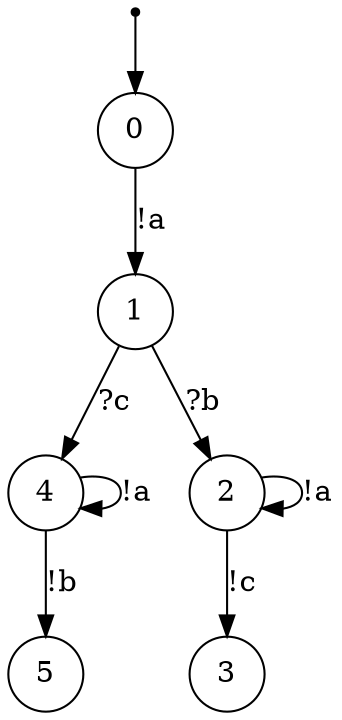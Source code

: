 digraph {
 node [shape=point] ENTRY
 node [shape=circle]
 ENTRY -> 0
0 -> 1 [label="!a"]
1 -> 4 [label="?c"]
4 -> 5 [label="!b"]
4 -> 4 [label="!a"]
1 -> 2 [label="?b"]
2 -> 3 [label="!c"]
2 -> 2 [label="!a"]
}